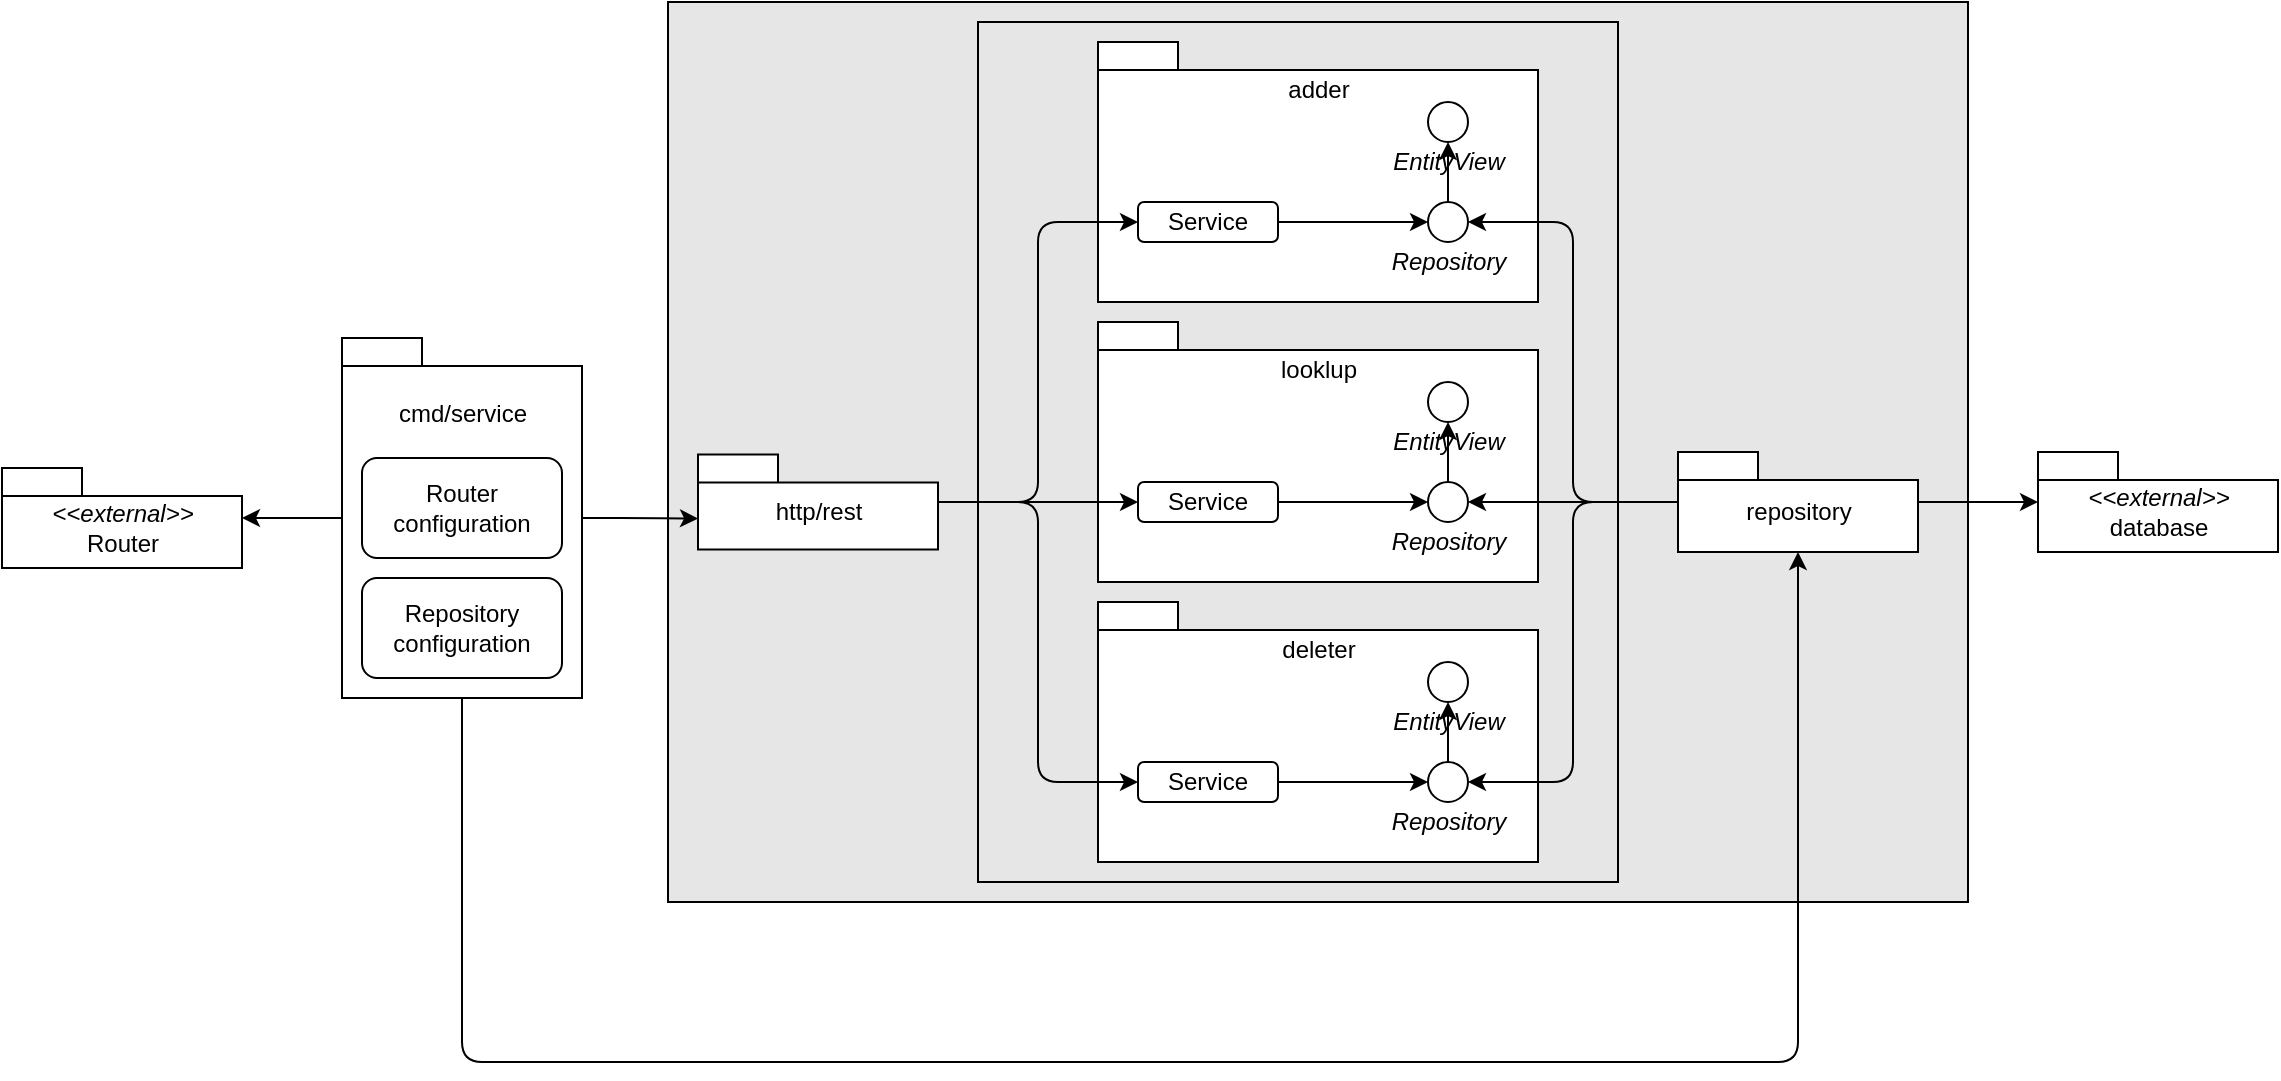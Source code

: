 <mxfile version="16.0.0" type="device"><diagram id="L-ozQZ_sBu_5_9w-RQKw" name="Page-1"><mxGraphModel dx="-67" dy="1025" grid="1" gridSize="10" guides="1" tooltips="1" connect="1" arrows="1" fold="1" page="1" pageScale="1" pageWidth="1169" pageHeight="827" math="0" shadow="0"><root><mxCell id="0"/><mxCell id="1" parent="0"/><mxCell id="BpNwLjjXDvnd8RTbndkE-152" value="" style="rounded=0;whiteSpace=wrap;html=1;labelBackgroundColor=none;fontFamily=Arial;fillColor=#E6E6E6;" parent="1" vertex="1"><mxGeometry x="1502" width="650" height="450" as="geometry"/></mxCell><mxCell id="BpNwLjjXDvnd8RTbndkE-148" value="" style="rounded=0;whiteSpace=wrap;html=1;labelBackgroundColor=none;fontFamily=Arial;fillColor=#E6E6E6;" parent="1" vertex="1"><mxGeometry x="1657" y="10" width="320" height="430" as="geometry"/></mxCell><mxCell id="BpNwLjjXDvnd8RTbndkE-4" value="http/rest" style="shape=folder;fontStyle=0;spacingTop=10;tabWidth=40;tabHeight=14;tabPosition=left;html=1;fontFamily=Arial;verticalAlign=middle;" parent="1" vertex="1"><mxGeometry x="1517" y="226.25" width="120" height="47.5" as="geometry"/></mxCell><mxCell id="BpNwLjjXDvnd8RTbndkE-53" style="edgeStyle=orthogonalEdgeStyle;rounded=1;orthogonalLoop=1;jettySize=auto;html=1;entryX=0;entryY=0;entryDx=0;entryDy=32;entryPerimeter=0;fontFamily=Arial;endArrow=classic;endFill=1;" parent="1" source="BpNwLjjXDvnd8RTbndkE-3" target="BpNwLjjXDvnd8RTbndkE-4" edge="1"><mxGeometry relative="1" as="geometry"/></mxCell><mxCell id="BpNwLjjXDvnd8RTbndkE-123" value="" style="group;fontFamily=Arial;" parent="1" vertex="1" connectable="0"><mxGeometry x="1717" y="20" width="220" height="130" as="geometry"/></mxCell><mxCell id="BpNwLjjXDvnd8RTbndkE-5" value="adder" style="shape=folder;fontStyle=0;spacingTop=10;tabWidth=40;tabHeight=14;tabPosition=left;html=1;fontFamily=Arial;verticalAlign=top;" parent="BpNwLjjXDvnd8RTbndkE-123" vertex="1"><mxGeometry width="220" height="130" as="geometry"/></mxCell><mxCell id="BpNwLjjXDvnd8RTbndkE-115" value="" style="group;fontFamily=Arial;" parent="BpNwLjjXDvnd8RTbndkE-123" vertex="1" connectable="0"><mxGeometry x="140" y="80" width="70" height="40" as="geometry"/></mxCell><mxCell id="BpNwLjjXDvnd8RTbndkE-27" value="" style="ellipse;whiteSpace=wrap;html=1;aspect=fixed;labelBackgroundColor=none;fontFamily=Arial;fillColor=#FFFFFF;" parent="BpNwLjjXDvnd8RTbndkE-115" vertex="1"><mxGeometry x="25" width="20" height="20" as="geometry"/></mxCell><mxCell id="BpNwLjjXDvnd8RTbndkE-28" value="&lt;i&gt;Repository&lt;/i&gt;" style="text;html=1;resizable=0;autosize=1;align=center;verticalAlign=middle;points=[];fillColor=none;strokeColor=none;rounded=0;labelBackgroundColor=none;fontFamily=Arial;" parent="BpNwLjjXDvnd8RTbndkE-115" vertex="1"><mxGeometry y="20" width="70" height="20" as="geometry"/></mxCell><mxCell id="BpNwLjjXDvnd8RTbndkE-116" value="" style="group;fontFamily=Arial;" parent="BpNwLjjXDvnd8RTbndkE-123" vertex="1" connectable="0"><mxGeometry x="140" y="30" width="70" height="40" as="geometry"/></mxCell><mxCell id="BpNwLjjXDvnd8RTbndkE-117" value="" style="ellipse;whiteSpace=wrap;html=1;aspect=fixed;labelBackgroundColor=none;fontFamily=Arial;fillColor=#FFFFFF;" parent="BpNwLjjXDvnd8RTbndkE-116" vertex="1"><mxGeometry x="25" width="20" height="20" as="geometry"/></mxCell><mxCell id="BpNwLjjXDvnd8RTbndkE-118" value="&lt;i&gt;EntityView&lt;/i&gt;" style="text;html=1;resizable=0;autosize=1;align=center;verticalAlign=middle;points=[];fillColor=none;strokeColor=none;rounded=0;labelBackgroundColor=none;fontFamily=Arial;" parent="BpNwLjjXDvnd8RTbndkE-116" vertex="1"><mxGeometry y="20" width="70" height="20" as="geometry"/></mxCell><mxCell id="BpNwLjjXDvnd8RTbndkE-120" style="edgeStyle=orthogonalEdgeStyle;rounded=1;orthogonalLoop=1;jettySize=auto;html=1;entryX=0;entryY=0.5;entryDx=0;entryDy=0;fontFamily=Arial;endArrow=classic;endFill=1;" parent="BpNwLjjXDvnd8RTbndkE-123" source="BpNwLjjXDvnd8RTbndkE-119" target="BpNwLjjXDvnd8RTbndkE-27" edge="1"><mxGeometry relative="1" as="geometry"/></mxCell><mxCell id="BpNwLjjXDvnd8RTbndkE-119" value="Service" style="rounded=1;whiteSpace=wrap;html=1;labelBackgroundColor=none;fontFamily=Arial;fillColor=#FFFFFF;" parent="BpNwLjjXDvnd8RTbndkE-123" vertex="1"><mxGeometry x="20" y="80" width="70" height="20" as="geometry"/></mxCell><mxCell id="BpNwLjjXDvnd8RTbndkE-122" style="edgeStyle=orthogonalEdgeStyle;rounded=1;orthogonalLoop=1;jettySize=auto;html=1;fontFamily=Arial;endArrow=classic;endFill=1;" parent="BpNwLjjXDvnd8RTbndkE-123" source="BpNwLjjXDvnd8RTbndkE-27" target="BpNwLjjXDvnd8RTbndkE-117" edge="1"><mxGeometry relative="1" as="geometry"/></mxCell><mxCell id="BpNwLjjXDvnd8RTbndkE-124" value="" style="group;fontFamily=Arial;" parent="1" vertex="1" connectable="0"><mxGeometry x="1717" y="160" width="220" height="130" as="geometry"/></mxCell><mxCell id="BpNwLjjXDvnd8RTbndkE-125" value="looklup" style="shape=folder;fontStyle=0;spacingTop=10;tabWidth=40;tabHeight=14;tabPosition=left;html=1;fontFamily=Arial;verticalAlign=top;" parent="BpNwLjjXDvnd8RTbndkE-124" vertex="1"><mxGeometry width="220" height="130" as="geometry"/></mxCell><mxCell id="BpNwLjjXDvnd8RTbndkE-126" value="" style="group;fontFamily=Arial;" parent="BpNwLjjXDvnd8RTbndkE-124" vertex="1" connectable="0"><mxGeometry x="140" y="80" width="70" height="40" as="geometry"/></mxCell><mxCell id="BpNwLjjXDvnd8RTbndkE-127" value="" style="ellipse;whiteSpace=wrap;html=1;aspect=fixed;labelBackgroundColor=none;fontFamily=Arial;fillColor=#FFFFFF;" parent="BpNwLjjXDvnd8RTbndkE-126" vertex="1"><mxGeometry x="25" width="20" height="20" as="geometry"/></mxCell><mxCell id="BpNwLjjXDvnd8RTbndkE-128" value="&lt;i&gt;Repository&lt;/i&gt;" style="text;html=1;resizable=0;autosize=1;align=center;verticalAlign=middle;points=[];fillColor=none;strokeColor=none;rounded=0;labelBackgroundColor=none;fontFamily=Arial;" parent="BpNwLjjXDvnd8RTbndkE-126" vertex="1"><mxGeometry y="20" width="70" height="20" as="geometry"/></mxCell><mxCell id="BpNwLjjXDvnd8RTbndkE-129" value="" style="group;fontFamily=Arial;" parent="BpNwLjjXDvnd8RTbndkE-124" vertex="1" connectable="0"><mxGeometry x="140" y="30" width="70" height="40" as="geometry"/></mxCell><mxCell id="BpNwLjjXDvnd8RTbndkE-130" value="" style="ellipse;whiteSpace=wrap;html=1;aspect=fixed;labelBackgroundColor=none;fontFamily=Arial;fillColor=#FFFFFF;" parent="BpNwLjjXDvnd8RTbndkE-129" vertex="1"><mxGeometry x="25" width="20" height="20" as="geometry"/></mxCell><mxCell id="BpNwLjjXDvnd8RTbndkE-131" value="&lt;i&gt;EntityView&lt;/i&gt;" style="text;html=1;resizable=0;autosize=1;align=center;verticalAlign=middle;points=[];fillColor=none;strokeColor=none;rounded=0;labelBackgroundColor=none;fontFamily=Arial;" parent="BpNwLjjXDvnd8RTbndkE-129" vertex="1"><mxGeometry y="20" width="70" height="20" as="geometry"/></mxCell><mxCell id="BpNwLjjXDvnd8RTbndkE-132" style="edgeStyle=orthogonalEdgeStyle;rounded=1;orthogonalLoop=1;jettySize=auto;html=1;entryX=0;entryY=0.5;entryDx=0;entryDy=0;fontFamily=Arial;endArrow=classic;endFill=1;" parent="BpNwLjjXDvnd8RTbndkE-124" source="BpNwLjjXDvnd8RTbndkE-133" target="BpNwLjjXDvnd8RTbndkE-127" edge="1"><mxGeometry relative="1" as="geometry"/></mxCell><mxCell id="BpNwLjjXDvnd8RTbndkE-133" value="Service" style="rounded=1;whiteSpace=wrap;html=1;labelBackgroundColor=none;fontFamily=Arial;fillColor=#FFFFFF;" parent="BpNwLjjXDvnd8RTbndkE-124" vertex="1"><mxGeometry x="20" y="80" width="70" height="20" as="geometry"/></mxCell><mxCell id="BpNwLjjXDvnd8RTbndkE-134" style="edgeStyle=orthogonalEdgeStyle;rounded=1;orthogonalLoop=1;jettySize=auto;html=1;fontFamily=Arial;endArrow=classic;endFill=1;" parent="BpNwLjjXDvnd8RTbndkE-124" source="BpNwLjjXDvnd8RTbndkE-127" target="BpNwLjjXDvnd8RTbndkE-130" edge="1"><mxGeometry relative="1" as="geometry"/></mxCell><mxCell id="BpNwLjjXDvnd8RTbndkE-135" value="" style="group;fontFamily=Arial;" parent="1" vertex="1" connectable="0"><mxGeometry x="1717" y="300" width="220" height="130" as="geometry"/></mxCell><mxCell id="BpNwLjjXDvnd8RTbndkE-136" value="deleter" style="shape=folder;fontStyle=0;spacingTop=10;tabWidth=40;tabHeight=14;tabPosition=left;html=1;fontFamily=Arial;verticalAlign=top;" parent="BpNwLjjXDvnd8RTbndkE-135" vertex="1"><mxGeometry width="220" height="130" as="geometry"/></mxCell><mxCell id="BpNwLjjXDvnd8RTbndkE-137" value="" style="group;fontFamily=Arial;" parent="BpNwLjjXDvnd8RTbndkE-135" vertex="1" connectable="0"><mxGeometry x="140" y="80" width="70" height="40" as="geometry"/></mxCell><mxCell id="BpNwLjjXDvnd8RTbndkE-138" value="" style="ellipse;whiteSpace=wrap;html=1;aspect=fixed;labelBackgroundColor=none;fontFamily=Arial;fillColor=#FFFFFF;" parent="BpNwLjjXDvnd8RTbndkE-137" vertex="1"><mxGeometry x="25" width="20" height="20" as="geometry"/></mxCell><mxCell id="BpNwLjjXDvnd8RTbndkE-139" value="&lt;i&gt;Repository&lt;/i&gt;" style="text;html=1;resizable=0;autosize=1;align=center;verticalAlign=middle;points=[];fillColor=none;strokeColor=none;rounded=0;labelBackgroundColor=none;fontFamily=Arial;" parent="BpNwLjjXDvnd8RTbndkE-137" vertex="1"><mxGeometry y="20" width="70" height="20" as="geometry"/></mxCell><mxCell id="BpNwLjjXDvnd8RTbndkE-140" value="" style="group;fontFamily=Arial;" parent="BpNwLjjXDvnd8RTbndkE-135" vertex="1" connectable="0"><mxGeometry x="140" y="30" width="70" height="40" as="geometry"/></mxCell><mxCell id="BpNwLjjXDvnd8RTbndkE-141" value="" style="ellipse;whiteSpace=wrap;html=1;aspect=fixed;labelBackgroundColor=none;fontFamily=Arial;fillColor=#FFFFFF;" parent="BpNwLjjXDvnd8RTbndkE-140" vertex="1"><mxGeometry x="25" width="20" height="20" as="geometry"/></mxCell><mxCell id="BpNwLjjXDvnd8RTbndkE-142" value="&lt;i&gt;EntityView&lt;/i&gt;" style="text;html=1;resizable=0;autosize=1;align=center;verticalAlign=middle;points=[];fillColor=none;strokeColor=none;rounded=0;labelBackgroundColor=none;fontFamily=Arial;" parent="BpNwLjjXDvnd8RTbndkE-140" vertex="1"><mxGeometry y="20" width="70" height="20" as="geometry"/></mxCell><mxCell id="BpNwLjjXDvnd8RTbndkE-143" style="edgeStyle=orthogonalEdgeStyle;rounded=1;orthogonalLoop=1;jettySize=auto;html=1;entryX=0;entryY=0.5;entryDx=0;entryDy=0;fontFamily=Arial;endArrow=classic;endFill=1;" parent="BpNwLjjXDvnd8RTbndkE-135" source="BpNwLjjXDvnd8RTbndkE-144" target="BpNwLjjXDvnd8RTbndkE-138" edge="1"><mxGeometry relative="1" as="geometry"/></mxCell><mxCell id="BpNwLjjXDvnd8RTbndkE-144" value="Service" style="rounded=1;whiteSpace=wrap;html=1;labelBackgroundColor=none;fontFamily=Arial;fillColor=#FFFFFF;" parent="BpNwLjjXDvnd8RTbndkE-135" vertex="1"><mxGeometry x="20" y="80" width="70" height="20" as="geometry"/></mxCell><mxCell id="BpNwLjjXDvnd8RTbndkE-145" style="edgeStyle=orthogonalEdgeStyle;rounded=1;orthogonalLoop=1;jettySize=auto;html=1;fontFamily=Arial;endArrow=classic;endFill=1;" parent="BpNwLjjXDvnd8RTbndkE-135" source="BpNwLjjXDvnd8RTbndkE-138" target="BpNwLjjXDvnd8RTbndkE-141" edge="1"><mxGeometry relative="1" as="geometry"/></mxCell><mxCell id="BpNwLjjXDvnd8RTbndkE-149" style="edgeStyle=orthogonalEdgeStyle;rounded=1;orthogonalLoop=1;jettySize=auto;html=1;entryX=0;entryY=0.5;entryDx=0;entryDy=0;fontFamily=Arial;endArrow=classic;endFill=1;" parent="1" source="BpNwLjjXDvnd8RTbndkE-4" target="BpNwLjjXDvnd8RTbndkE-119" edge="1"><mxGeometry relative="1" as="geometry"/></mxCell><mxCell id="BpNwLjjXDvnd8RTbndkE-150" style="edgeStyle=orthogonalEdgeStyle;rounded=1;orthogonalLoop=1;jettySize=auto;html=1;fontFamily=Arial;endArrow=classic;endFill=1;" parent="1" source="BpNwLjjXDvnd8RTbndkE-4" target="BpNwLjjXDvnd8RTbndkE-133" edge="1"><mxGeometry relative="1" as="geometry"/></mxCell><mxCell id="BpNwLjjXDvnd8RTbndkE-151" style="edgeStyle=orthogonalEdgeStyle;rounded=1;orthogonalLoop=1;jettySize=auto;html=1;entryX=0;entryY=0.5;entryDx=0;entryDy=0;fontFamily=Arial;endArrow=classic;endFill=1;" parent="1" source="BpNwLjjXDvnd8RTbndkE-4" target="BpNwLjjXDvnd8RTbndkE-144" edge="1"><mxGeometry relative="1" as="geometry"/></mxCell><mxCell id="BpNwLjjXDvnd8RTbndkE-11" value="&lt;i&gt;&amp;lt;&amp;lt;external&amp;gt;&amp;gt;&lt;/i&gt;&lt;br&gt;database" style="shape=folder;fontStyle=0;spacingTop=10;tabWidth=40;tabHeight=14;tabPosition=left;html=1;fontFamily=Arial;" parent="1" vertex="1"><mxGeometry x="2187" y="225" width="120" height="50" as="geometry"/></mxCell><mxCell id="BpNwLjjXDvnd8RTbndkE-52" style="edgeStyle=orthogonalEdgeStyle;rounded=1;orthogonalLoop=1;jettySize=auto;html=1;fontFamily=Arial;endArrow=classic;endFill=1;" parent="1" source="BpNwLjjXDvnd8RTbndkE-12" target="BpNwLjjXDvnd8RTbndkE-11" edge="1"><mxGeometry relative="1" as="geometry"/></mxCell><mxCell id="BpNwLjjXDvnd8RTbndkE-153" style="edgeStyle=orthogonalEdgeStyle;rounded=1;orthogonalLoop=1;jettySize=auto;html=1;entryX=1;entryY=0.5;entryDx=0;entryDy=0;fontFamily=Arial;endArrow=classic;endFill=1;" parent="1" source="BpNwLjjXDvnd8RTbndkE-12" target="BpNwLjjXDvnd8RTbndkE-127" edge="1"><mxGeometry relative="1" as="geometry"/></mxCell><mxCell id="BpNwLjjXDvnd8RTbndkE-154" style="edgeStyle=orthogonalEdgeStyle;rounded=1;orthogonalLoop=1;jettySize=auto;html=1;entryX=1;entryY=0.5;entryDx=0;entryDy=0;fontFamily=Arial;endArrow=classic;endFill=1;" parent="1" source="BpNwLjjXDvnd8RTbndkE-12" target="BpNwLjjXDvnd8RTbndkE-27" edge="1"><mxGeometry relative="1" as="geometry"/></mxCell><mxCell id="BpNwLjjXDvnd8RTbndkE-155" style="edgeStyle=orthogonalEdgeStyle;rounded=1;orthogonalLoop=1;jettySize=auto;html=1;entryX=1;entryY=0.5;entryDx=0;entryDy=0;fontFamily=Arial;endArrow=classic;endFill=1;" parent="1" source="BpNwLjjXDvnd8RTbndkE-12" target="BpNwLjjXDvnd8RTbndkE-138" edge="1"><mxGeometry relative="1" as="geometry"/></mxCell><mxCell id="BpNwLjjXDvnd8RTbndkE-12" value="repository" style="shape=folder;fontStyle=0;spacingTop=10;tabWidth=40;tabHeight=14;tabPosition=left;html=1;fontFamily=Arial;" parent="1" vertex="1"><mxGeometry x="2007" y="225" width="120" height="50" as="geometry"/></mxCell><mxCell id="BpNwLjjXDvnd8RTbndkE-156" value="" style="group;fontFamily=Arial;" parent="1" vertex="1" connectable="0"><mxGeometry x="1339" y="168" width="120" height="180" as="geometry"/></mxCell><mxCell id="BpNwLjjXDvnd8RTbndkE-3" value="&lt;br&gt;cmd/service" style="shape=folder;fontStyle=0;spacingTop=10;tabWidth=40;tabHeight=14;tabPosition=left;html=1;fontFamily=Arial;verticalAlign=top;" parent="BpNwLjjXDvnd8RTbndkE-156" vertex="1"><mxGeometry width="120" height="180" as="geometry"/></mxCell><mxCell id="BpNwLjjXDvnd8RTbndkE-20" value="Router configuration" style="rounded=1;whiteSpace=wrap;html=1;labelBackgroundColor=none;fontFamily=Arial;fillColor=default;" parent="BpNwLjjXDvnd8RTbndkE-156" vertex="1"><mxGeometry x="10" y="60" width="100" height="50" as="geometry"/></mxCell><mxCell id="BpNwLjjXDvnd8RTbndkE-21" value="Repository configuration" style="rounded=1;whiteSpace=wrap;html=1;labelBackgroundColor=none;fontFamily=Arial;fillColor=default;" parent="BpNwLjjXDvnd8RTbndkE-156" vertex="1"><mxGeometry x="10" y="120" width="100" height="50" as="geometry"/></mxCell><mxCell id="BpNwLjjXDvnd8RTbndkE-157" value="&lt;i&gt;&amp;lt;&amp;lt;external&amp;gt;&amp;gt;&lt;/i&gt;&lt;br&gt;Router" style="shape=folder;fontStyle=0;spacingTop=10;tabWidth=40;tabHeight=14;tabPosition=left;html=1;fontFamily=Arial;" parent="1" vertex="1"><mxGeometry x="1169" y="233" width="120" height="50" as="geometry"/></mxCell><mxCell id="BpNwLjjXDvnd8RTbndkE-159" style="edgeStyle=orthogonalEdgeStyle;rounded=1;orthogonalLoop=1;jettySize=auto;html=1;fontFamily=Arial;endArrow=classic;endFill=1;" parent="1" source="BpNwLjjXDvnd8RTbndkE-3" target="BpNwLjjXDvnd8RTbndkE-157" edge="1"><mxGeometry relative="1" as="geometry"/></mxCell><mxCell id="BpNwLjjXDvnd8RTbndkE-160" style="edgeStyle=orthogonalEdgeStyle;rounded=1;orthogonalLoop=1;jettySize=auto;html=1;entryX=0.5;entryY=1;entryDx=0;entryDy=0;entryPerimeter=0;fontFamily=Arial;endArrow=classic;endFill=1;" parent="1" source="BpNwLjjXDvnd8RTbndkE-3" target="BpNwLjjXDvnd8RTbndkE-12" edge="1"><mxGeometry relative="1" as="geometry"><Array as="points"><mxPoint x="1399" y="530"/><mxPoint x="2067" y="530"/></Array></mxGeometry></mxCell></root></mxGraphModel></diagram></mxfile>